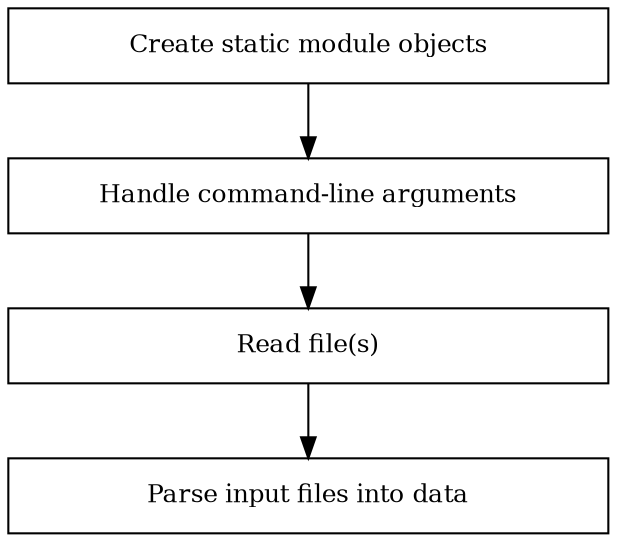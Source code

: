 digraph "Manager" {
    rankdir="TB";
    node [shape="rectangle",fixedsize=true,height=0.5,width=4.0,fontsize=12];

    module_objects [label="Create static module objects"];
    cmd_args [label="Handle command-line arguments"];
    read_files [label="Read file(s)"];
    parse_files [label="Parse input files into data"];
    // TODO there will be more steps here as sprint 3 develops

    module_objects -> cmd_args -> read_files -> parse_files;
}
